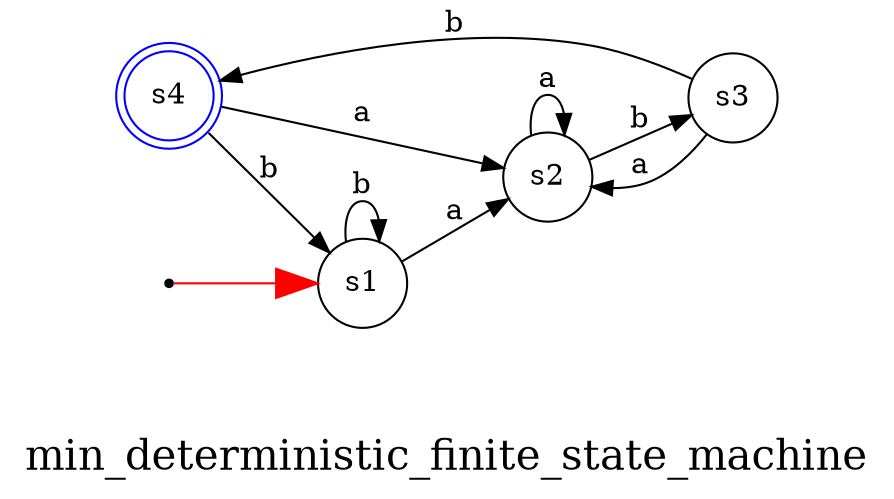 digraph min_deterministic_finite_state_machine {
	rankdir=LR
	node [color=blue shape=doublecircle]
	s4
	node [color=black shape=circle]
	s1 -> s1 [label=b]
	s1 -> s2 [label=a]
	s2 -> s3 [label=b]
	s2 -> s2 [label=a]
	s3 -> s4 [label=b]
	s3 -> s2 [label=a]
	s4 -> s1 [label=b]
	s4 -> s2 [label=a]
	node [shape=point]
	"" -> s1 [arrowsize=2 color=red]
	label="\n\nmin_deterministic_finite_state_machine"
	fontsize=20
}
